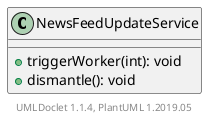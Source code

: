 @startuml

    class NewsFeedUpdateService [[NewsFeedUpdateService.html]] {
        +triggerWorker(int): void
        +dismantle(): void
    }


    center footer UMLDoclet 1.1.4, PlantUML 1.2019.05
@enduml
